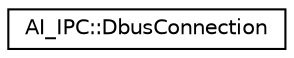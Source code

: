 digraph "Graphical Class Hierarchy"
{
 // LATEX_PDF_SIZE
  edge [fontname="Helvetica",fontsize="10",labelfontname="Helvetica",labelfontsize="10"];
  node [fontname="Helvetica",fontsize="10",shape=record];
  rankdir="LR";
  Node0 [label="AI_IPC::DbusConnection",height=0.2,width=0.4,color="black", fillcolor="white", style="filled",URL="$classAI__IPC_1_1DbusConnection.html",tooltip="Wraps a dbus connection pointer and runs the dispatch loop for it."];
}
